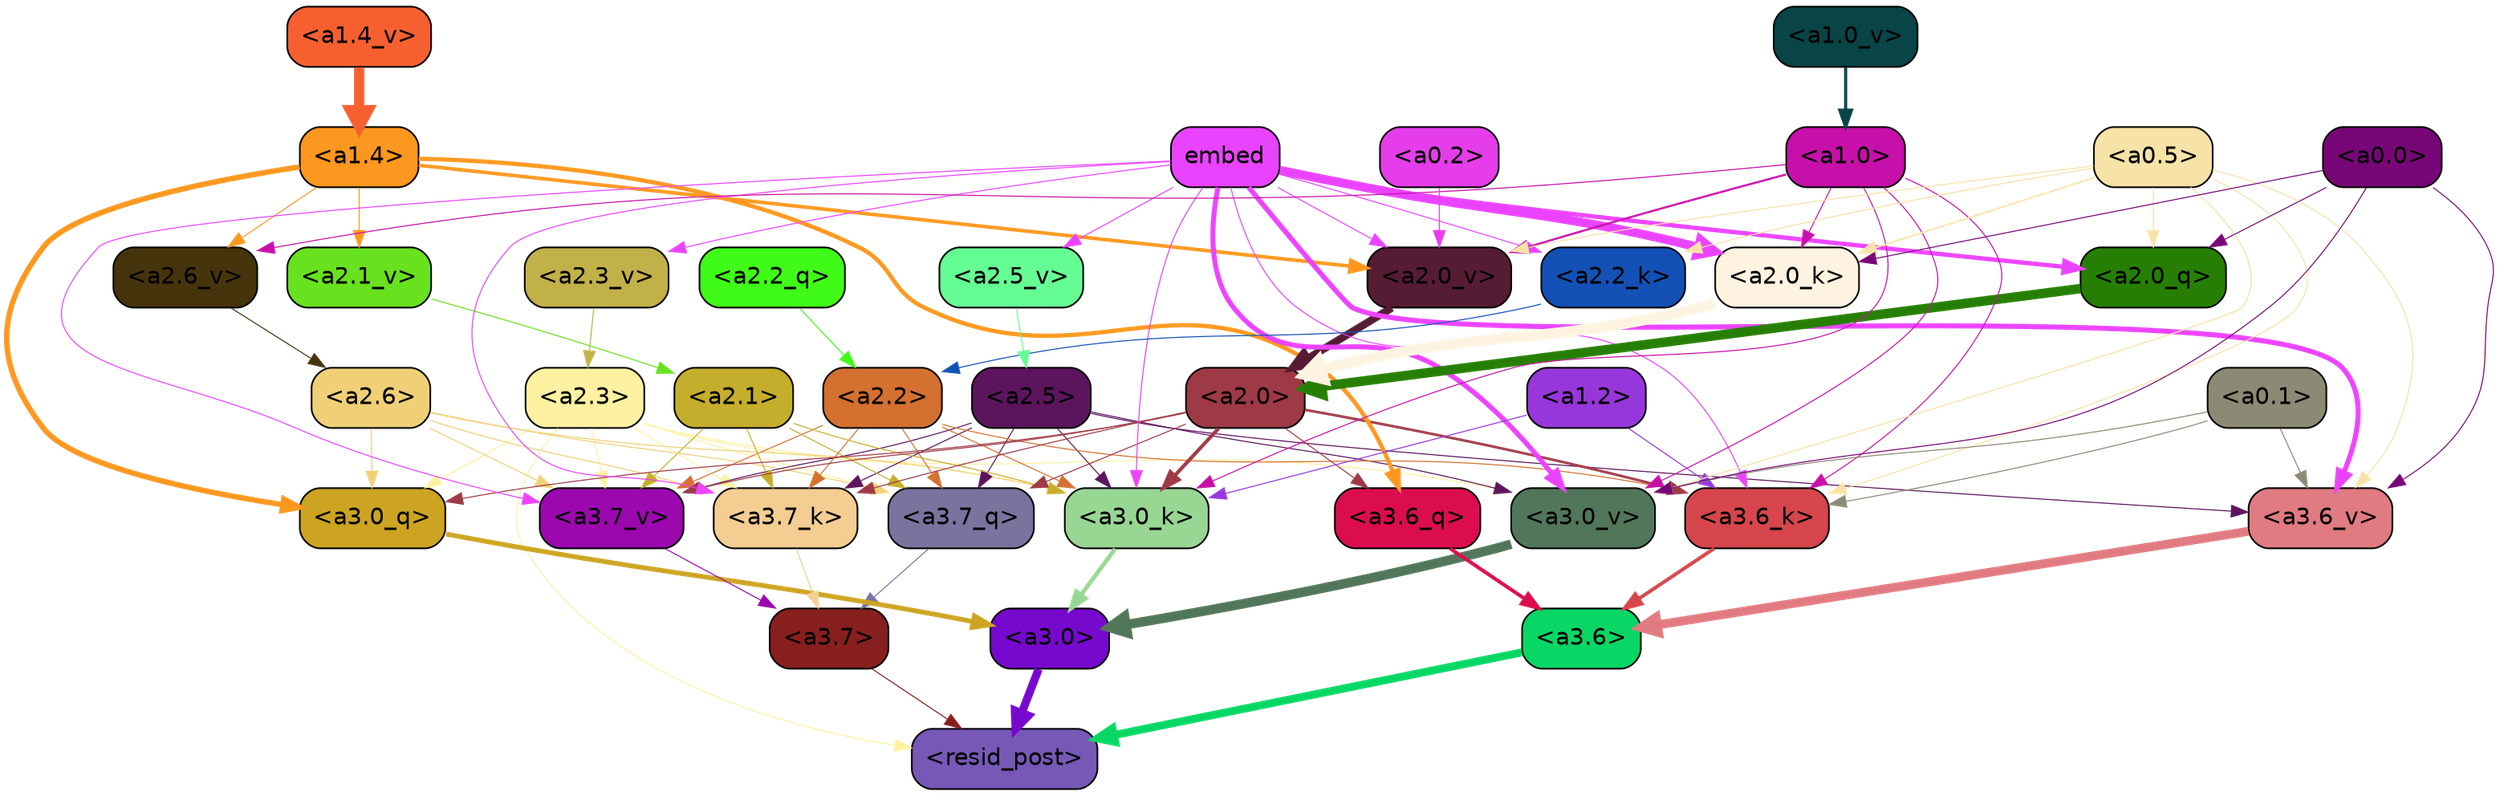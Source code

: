 strict digraph "" {
	graph [bgcolor=transparent,
		layout=dot,
		overlap=false,
		splines=true
	];
	"<a3.7>"	[color=black,
		fillcolor="#871f1e",
		fontname=Helvetica,
		shape=box,
		style="filled, rounded"];
	"<resid_post>"	[color=black,
		fillcolor="#7758b7",
		fontname=Helvetica,
		shape=box,
		style="filled, rounded"];
	"<a3.7>" -> "<resid_post>"	[color="#871f1e",
		penwidth=0.6];
	"<a3.6>"	[color=black,
		fillcolor="#09d765",
		fontname=Helvetica,
		shape=box,
		style="filled, rounded"];
	"<a3.6>" -> "<resid_post>"	[color="#09d765",
		penwidth=4.753257989883423];
	"<a3.0>"	[color=black,
		fillcolor="#7709ce",
		fontname=Helvetica,
		shape=box,
		style="filled, rounded"];
	"<a3.0>" -> "<resid_post>"	[color="#7709ce",
		penwidth=4.90053927898407];
	"<a2.3>"	[color=black,
		fillcolor="#fdf1a1",
		fontname=Helvetica,
		shape=box,
		style="filled, rounded"];
	"<a2.3>" -> "<resid_post>"	[color="#fdf1a1",
		penwidth=0.6];
	"<a3.7_q>"	[color=black,
		fillcolor="#7a739e",
		fontname=Helvetica,
		shape=box,
		style="filled, rounded"];
	"<a2.3>" -> "<a3.7_q>"	[color="#fdf1a1",
		penwidth=0.6];
	"<a3.0_q>"	[color=black,
		fillcolor="#cca422",
		fontname=Helvetica,
		shape=box,
		style="filled, rounded"];
	"<a2.3>" -> "<a3.0_q>"	[color="#fdf1a1",
		penwidth=0.6];
	"<a3.7_k>"	[color=black,
		fillcolor="#f3cd91",
		fontname=Helvetica,
		shape=box,
		style="filled, rounded"];
	"<a2.3>" -> "<a3.7_k>"	[color="#fdf1a1",
		penwidth=0.6];
	"<a3.0_k>"	[color=black,
		fillcolor="#98d694",
		fontname=Helvetica,
		shape=box,
		style="filled, rounded"];
	"<a2.3>" -> "<a3.0_k>"	[color="#fdf1a1",
		penwidth=0.6];
	"<a3.7_v>"	[color=black,
		fillcolor="#9b08ae",
		fontname=Helvetica,
		shape=box,
		style="filled, rounded"];
	"<a2.3>" -> "<a3.7_v>"	[color="#fdf1a1",
		penwidth=0.6];
	"<a3.0_v>"	[color=black,
		fillcolor="#52765a",
		fontname=Helvetica,
		shape=box,
		style="filled, rounded"];
	"<a2.3>" -> "<a3.0_v>"	[color="#fdf1a1",
		penwidth=0.6];
	"<a3.7_q>" -> "<a3.7>"	[color="#7a739e",
		penwidth=0.6];
	"<a3.6_q>"	[color=black,
		fillcolor="#dc0d4e",
		fontname=Helvetica,
		shape=box,
		style="filled, rounded"];
	"<a3.6_q>" -> "<a3.6>"	[color="#dc0d4e",
		penwidth=2.160832464694977];
	"<a3.0_q>" -> "<a3.0>"	[color="#cca422",
		penwidth=2.870753765106201];
	"<a3.7_k>" -> "<a3.7>"	[color="#f3cd91",
		penwidth=0.6];
	"<a3.6_k>"	[color=black,
		fillcolor="#d6464c",
		fontname=Helvetica,
		shape=box,
		style="filled, rounded"];
	"<a3.6_k>" -> "<a3.6>"	[color="#d6464c",
		penwidth=2.13908451795578];
	"<a3.0_k>" -> "<a3.0>"	[color="#98d694",
		penwidth=2.520303964614868];
	"<a3.7_v>" -> "<a3.7>"	[color="#9b08ae",
		penwidth=0.6];
	"<a3.6_v>"	[color=black,
		fillcolor="#e07b81",
		fontname=Helvetica,
		shape=box,
		style="filled, rounded"];
	"<a3.6_v>" -> "<a3.6>"	[color="#e07b81",
		penwidth=5.297133803367615];
	"<a3.0_v>" -> "<a3.0>"	[color="#52765a",
		penwidth=5.680712580680847];
	"<a2.6>"	[color=black,
		fillcolor="#f0d077",
		fontname=Helvetica,
		shape=box,
		style="filled, rounded"];
	"<a2.6>" -> "<a3.7_q>"	[color="#f0d077",
		penwidth=0.6];
	"<a2.6>" -> "<a3.0_q>"	[color="#f0d077",
		penwidth=0.6];
	"<a2.6>" -> "<a3.7_k>"	[color="#f0d077",
		penwidth=0.6];
	"<a2.6>" -> "<a3.0_k>"	[color="#f0d077",
		penwidth=0.6];
	"<a2.6>" -> "<a3.7_v>"	[color="#f0d077",
		penwidth=0.6];
	"<a2.5>"	[color=black,
		fillcolor="#5c155c",
		fontname=Helvetica,
		shape=box,
		style="filled, rounded"];
	"<a2.5>" -> "<a3.7_q>"	[color="#5c155c",
		penwidth=0.6];
	"<a2.5>" -> "<a3.7_k>"	[color="#5c155c",
		penwidth=0.6];
	"<a2.5>" -> "<a3.0_k>"	[color="#5c155c",
		penwidth=0.6];
	"<a2.5>" -> "<a3.7_v>"	[color="#5c155c",
		penwidth=0.6];
	"<a2.5>" -> "<a3.6_v>"	[color="#5c155c",
		penwidth=0.6];
	"<a2.5>" -> "<a3.0_v>"	[color="#5c155c",
		penwidth=0.6];
	"<a2.2>"	[color=black,
		fillcolor="#d47030",
		fontname=Helvetica,
		shape=box,
		style="filled, rounded"];
	"<a2.2>" -> "<a3.7_q>"	[color="#d47030",
		penwidth=0.6];
	"<a2.2>" -> "<a3.7_k>"	[color="#d47030",
		penwidth=0.6];
	"<a2.2>" -> "<a3.6_k>"	[color="#d47030",
		penwidth=0.6];
	"<a2.2>" -> "<a3.0_k>"	[color="#d47030",
		penwidth=0.6];
	"<a2.2>" -> "<a3.7_v>"	[color="#d47030",
		penwidth=0.6];
	"<a2.1>"	[color=black,
		fillcolor="#c5ae2b",
		fontname=Helvetica,
		shape=box,
		style="filled, rounded"];
	"<a2.1>" -> "<a3.7_q>"	[color="#c5ae2b",
		penwidth=0.6];
	"<a2.1>" -> "<a3.7_k>"	[color="#c5ae2b",
		penwidth=0.6];
	"<a2.1>" -> "<a3.0_k>"	[color="#c5ae2b",
		penwidth=0.6];
	"<a2.1>" -> "<a3.7_v>"	[color="#c5ae2b",
		penwidth=0.6];
	"<a2.0>"	[color=black,
		fillcolor="#9e3946",
		fontname=Helvetica,
		shape=box,
		style="filled, rounded"];
	"<a2.0>" -> "<a3.7_q>"	[color="#9e3946",
		penwidth=0.6];
	"<a2.0>" -> "<a3.6_q>"	[color="#9e3946",
		penwidth=0.6];
	"<a2.0>" -> "<a3.0_q>"	[color="#9e3946",
		penwidth=0.6];
	"<a2.0>" -> "<a3.7_k>"	[color="#9e3946",
		penwidth=0.6];
	"<a2.0>" -> "<a3.6_k>"	[color="#9e3946",
		penwidth=1.5348684191703796];
	"<a2.0>" -> "<a3.0_k>"	[color="#9e3946",
		penwidth=2.172017753124237];
	"<a2.0>" -> "<a3.7_v>"	[color="#9e3946",
		penwidth=0.6];
	"<a1.4>"	[color=black,
		fillcolor="#fc971f",
		fontname=Helvetica,
		shape=box,
		style="filled, rounded"];
	"<a1.4>" -> "<a3.6_q>"	[color="#fc971f",
		penwidth=2.532623291015625];
	"<a1.4>" -> "<a3.0_q>"	[color="#fc971f",
		penwidth=3.2595192790031433];
	"<a2.6_v>"	[color=black,
		fillcolor="#46340c",
		fontname=Helvetica,
		shape=box,
		style="filled, rounded"];
	"<a1.4>" -> "<a2.6_v>"	[color="#fc971f",
		penwidth=0.6];
	"<a2.1_v>"	[color=black,
		fillcolor="#68e11f",
		fontname=Helvetica,
		shape=box,
		style="filled, rounded"];
	"<a1.4>" -> "<a2.1_v>"	[color="#fc971f",
		penwidth=0.6];
	"<a2.0_v>"	[color=black,
		fillcolor="#561c34",
		fontname=Helvetica,
		shape=box,
		style="filled, rounded"];
	"<a1.4>" -> "<a2.0_v>"	[color="#fc971f",
		penwidth=2.1199009865522385];
	embed	[color=black,
		fillcolor="#ea43ff",
		fontname=Helvetica,
		shape=box,
		style="filled, rounded"];
	embed -> "<a3.7_k>"	[color="#ea43ff",
		penwidth=0.6];
	embed -> "<a3.6_k>"	[color="#ea43ff",
		penwidth=0.6];
	embed -> "<a3.0_k>"	[color="#ea43ff",
		penwidth=0.6117386221885681];
	embed -> "<a3.7_v>"	[color="#ea43ff",
		penwidth=0.6];
	embed -> "<a3.6_v>"	[color="#ea43ff",
		penwidth=3.0186105966567993];
	embed -> "<a3.0_v>"	[color="#ea43ff",
		penwidth=2.969020187854767];
	"<a2.0_q>"	[color=black,
		fillcolor="#267f04",
		fontname=Helvetica,
		shape=box,
		style="filled, rounded"];
	embed -> "<a2.0_q>"	[color="#ea43ff",
		penwidth=2.5791755318641663];
	"<a2.2_k>"	[color=black,
		fillcolor="#1351b6",
		fontname=Helvetica,
		shape=box,
		style="filled, rounded"];
	embed -> "<a2.2_k>"	[color="#ea43ff",
		penwidth=0.6];
	"<a2.0_k>"	[color=black,
		fillcolor="#fdf3e0",
		fontname=Helvetica,
		shape=box,
		style="filled, rounded"];
	embed -> "<a2.0_k>"	[color="#ea43ff",
		penwidth=5.307481050491333];
	"<a2.5_v>"	[color=black,
		fillcolor="#66fc94",
		fontname=Helvetica,
		shape=box,
		style="filled, rounded"];
	embed -> "<a2.5_v>"	[color="#ea43ff",
		penwidth=0.6];
	"<a2.3_v>"	[color=black,
		fillcolor="#c2b149",
		fontname=Helvetica,
		shape=box,
		style="filled, rounded"];
	embed -> "<a2.3_v>"	[color="#ea43ff",
		penwidth=0.6];
	embed -> "<a2.0_v>"	[color="#ea43ff",
		penwidth=0.6];
	"<a1.2>"	[color=black,
		fillcolor="#9737db",
		fontname=Helvetica,
		shape=box,
		style="filled, rounded"];
	"<a1.2>" -> "<a3.6_k>"	[color="#9737db",
		penwidth=0.6];
	"<a1.2>" -> "<a3.0_k>"	[color="#9737db",
		penwidth=0.6];
	"<a1.0>"	[color=black,
		fillcolor="#c710a9",
		fontname=Helvetica,
		shape=box,
		style="filled, rounded"];
	"<a1.0>" -> "<a3.6_k>"	[color="#c710a9",
		penwidth=0.6];
	"<a1.0>" -> "<a3.0_k>"	[color="#c710a9",
		penwidth=0.6];
	"<a1.0>" -> "<a3.0_v>"	[color="#c710a9",
		penwidth=0.6];
	"<a1.0>" -> "<a2.0_k>"	[color="#c710a9",
		penwidth=0.6];
	"<a1.0>" -> "<a2.6_v>"	[color="#c710a9",
		penwidth=0.6];
	"<a1.0>" -> "<a2.0_v>"	[color="#c710a9",
		penwidth=1.237271785736084];
	"<a0.5>"	[color=black,
		fillcolor="#f7e2a7",
		fontname=Helvetica,
		shape=box,
		style="filled, rounded"];
	"<a0.5>" -> "<a3.6_k>"	[color="#f7e2a7",
		penwidth=0.6];
	"<a0.5>" -> "<a3.6_v>"	[color="#f7e2a7",
		penwidth=0.6];
	"<a0.5>" -> "<a3.0_v>"	[color="#f7e2a7",
		penwidth=0.6409564018249512];
	"<a0.5>" -> "<a2.0_q>"	[color="#f7e2a7",
		penwidth=0.6];
	"<a0.5>" -> "<a2.2_k>"	[color="#f7e2a7",
		penwidth=0.6];
	"<a0.5>" -> "<a2.0_k>"	[color="#f7e2a7",
		penwidth=0.9355769157409668];
	"<a0.5>" -> "<a2.0_v>"	[color="#f7e2a7",
		penwidth=0.6];
	"<a0.1>"	[color=black,
		fillcolor="#8c8a75",
		fontname=Helvetica,
		shape=box,
		style="filled, rounded"];
	"<a0.1>" -> "<a3.6_k>"	[color="#8c8a75",
		penwidth=0.6];
	"<a0.1>" -> "<a3.6_v>"	[color="#8c8a75",
		penwidth=0.6];
	"<a0.1>" -> "<a3.0_v>"	[color="#8c8a75",
		penwidth=0.6];
	"<a0.0>"	[color=black,
		fillcolor="#770776",
		fontname=Helvetica,
		shape=box,
		style="filled, rounded"];
	"<a0.0>" -> "<a3.6_v>"	[color="#770776",
		penwidth=0.6];
	"<a0.0>" -> "<a3.0_v>"	[color="#770776",
		penwidth=0.6];
	"<a0.0>" -> "<a2.0_q>"	[color="#770776",
		penwidth=0.6];
	"<a0.0>" -> "<a2.0_k>"	[color="#770776",
		penwidth=0.6];
	"<a2.2_q>"	[color=black,
		fillcolor="#40fb18",
		fontname=Helvetica,
		shape=box,
		style="filled, rounded"];
	"<a2.2_q>" -> "<a2.2>"	[color="#40fb18",
		penwidth=0.6];
	"<a2.0_q>" -> "<a2.0>"	[color="#267f04",
		penwidth=5.682948350906372];
	"<a2.2_k>" -> "<a2.2>"	[color="#1351b6",
		penwidth=0.6];
	"<a2.0_k>" -> "<a2.0>"	[color="#fdf3e0",
		penwidth=6.450693130493164];
	"<a2.6_v>" -> "<a2.6>"	[color="#46340c",
		penwidth=0.6];
	"<a2.5_v>" -> "<a2.5>"	[color="#66fc94",
		penwidth=0.6];
	"<a2.3_v>" -> "<a2.3>"	[color="#c2b149",
		penwidth=0.6];
	"<a2.1_v>" -> "<a2.1>"	[color="#68e11f",
		penwidth=0.6];
	"<a2.0_v>" -> "<a2.0>"	[color="#561c34",
		penwidth=4.592647075653076];
	"<a0.2>"	[color=black,
		fillcolor="#e53de9",
		fontname=Helvetica,
		shape=box,
		style="filled, rounded"];
	"<a0.2>" -> "<a2.0_v>"	[color="#e53de9",
		penwidth=0.6];
	"<a1.4_v>"	[color=black,
		fillcolor="#f66030",
		fontname=Helvetica,
		shape=box,
		style="filled, rounded"];
	"<a1.4_v>" -> "<a1.4>"	[color="#f66030",
		penwidth=6.149721145629883];
	"<a1.0_v>"	[color=black,
		fillcolor="#094447",
		fontname=Helvetica,
		shape=box,
		style="filled, rounded"];
	"<a1.0_v>" -> "<a1.0>"	[color="#094447",
		penwidth=1.874430701136589];
}
